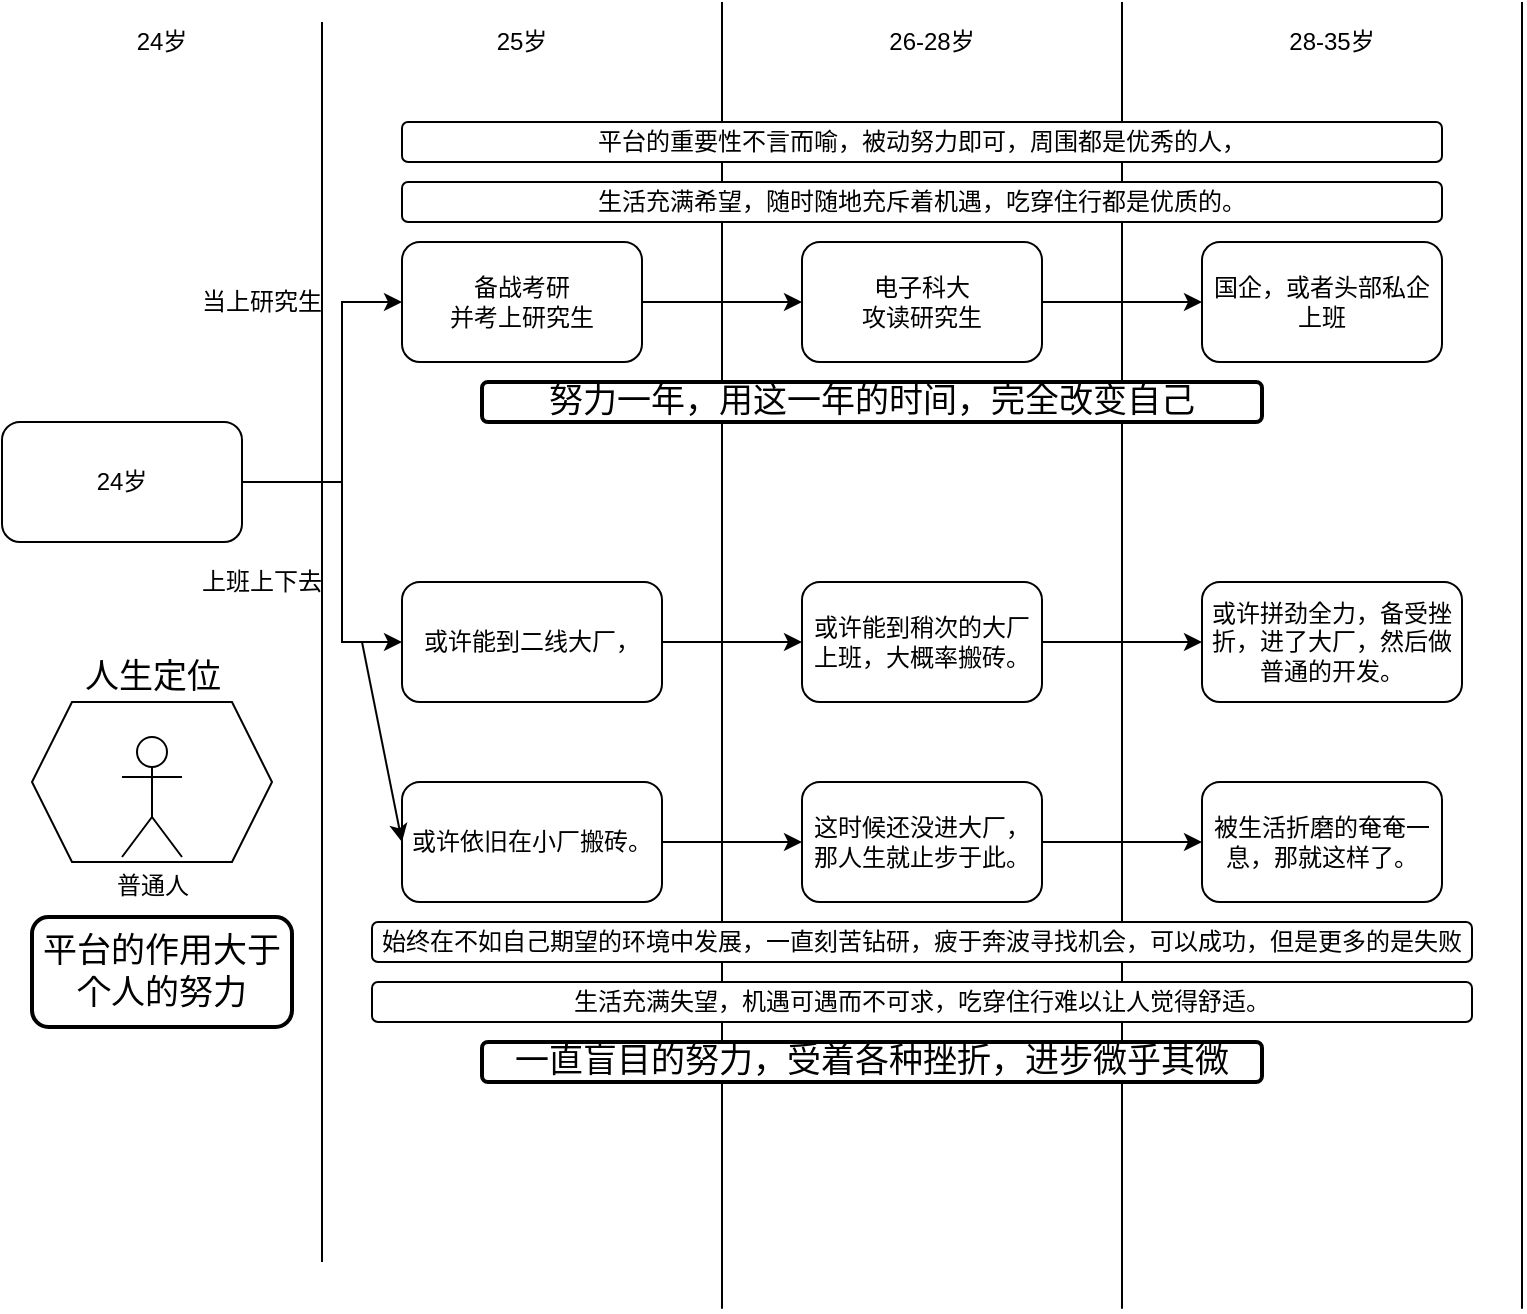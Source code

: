 <mxfile version="14.8.4" type="github">
  <diagram id="4w0ccPDh1an9Qw12JjNh" name="Page-1">
    <mxGraphModel dx="1185" dy="635" grid="1" gridSize="10" guides="1" tooltips="1" connect="1" arrows="1" fold="1" page="1" pageScale="1" pageWidth="827" pageHeight="1169" math="0" shadow="0">
      <root>
        <mxCell id="0" />
        <mxCell id="1" parent="0" />
        <mxCell id="yW3tKd6YztMTBVNPVT-j-6" value="" style="edgeStyle=orthogonalEdgeStyle;rounded=0;orthogonalLoop=1;jettySize=auto;html=1;" edge="1" parent="1" source="yW3tKd6YztMTBVNPVT-j-1" target="yW3tKd6YztMTBVNPVT-j-5">
          <mxGeometry relative="1" as="geometry">
            <Array as="points">
              <mxPoint x="170" y="240" />
              <mxPoint x="170" y="150" />
            </Array>
          </mxGeometry>
        </mxCell>
        <mxCell id="yW3tKd6YztMTBVNPVT-j-12" style="edgeStyle=orthogonalEdgeStyle;rounded=0;orthogonalLoop=1;jettySize=auto;html=1;entryX=0;entryY=0.5;entryDx=0;entryDy=0;" edge="1" parent="1" source="yW3tKd6YztMTBVNPVT-j-1" target="yW3tKd6YztMTBVNPVT-j-10">
          <mxGeometry relative="1" as="geometry">
            <Array as="points">
              <mxPoint x="170" y="240" />
              <mxPoint x="170" y="320" />
            </Array>
          </mxGeometry>
        </mxCell>
        <mxCell id="yW3tKd6YztMTBVNPVT-j-1" value="24岁" style="rounded=1;whiteSpace=wrap;html=1;" vertex="1" parent="1">
          <mxGeometry y="210" width="120" height="60" as="geometry" />
        </mxCell>
        <mxCell id="yW3tKd6YztMTBVNPVT-j-4" value="" style="endArrow=none;html=1;" edge="1" parent="1">
          <mxGeometry width="50" height="50" relative="1" as="geometry">
            <mxPoint x="160" y="630" as="sourcePoint" />
            <mxPoint x="160" y="10" as="targetPoint" />
          </mxGeometry>
        </mxCell>
        <mxCell id="yW3tKd6YztMTBVNPVT-j-17" value="" style="edgeStyle=orthogonalEdgeStyle;rounded=0;orthogonalLoop=1;jettySize=auto;html=1;" edge="1" parent="1" source="yW3tKd6YztMTBVNPVT-j-5" target="yW3tKd6YztMTBVNPVT-j-16">
          <mxGeometry relative="1" as="geometry" />
        </mxCell>
        <mxCell id="yW3tKd6YztMTBVNPVT-j-5" value="备战考研&lt;br&gt;并考上研究生" style="rounded=1;whiteSpace=wrap;html=1;" vertex="1" parent="1">
          <mxGeometry x="200" y="120" width="120" height="60" as="geometry" />
        </mxCell>
        <mxCell id="yW3tKd6YztMTBVNPVT-j-7" value="当上研究生" style="text;html=1;strokeColor=none;fillColor=none;align=center;verticalAlign=middle;whiteSpace=wrap;rounded=0;" vertex="1" parent="1">
          <mxGeometry x="85" y="140" width="90" height="20" as="geometry" />
        </mxCell>
        <mxCell id="yW3tKd6YztMTBVNPVT-j-25" value="" style="edgeStyle=orthogonalEdgeStyle;rounded=0;orthogonalLoop=1;jettySize=auto;html=1;" edge="1" parent="1" source="yW3tKd6YztMTBVNPVT-j-10" target="yW3tKd6YztMTBVNPVT-j-24">
          <mxGeometry relative="1" as="geometry" />
        </mxCell>
        <mxCell id="yW3tKd6YztMTBVNPVT-j-10" value="或许能到二线大厂，&lt;br&gt;" style="rounded=1;whiteSpace=wrap;html=1;" vertex="1" parent="1">
          <mxGeometry x="200" y="290" width="130" height="60" as="geometry" />
        </mxCell>
        <mxCell id="yW3tKd6YztMTBVNPVT-j-11" value="上班上下去" style="text;html=1;strokeColor=none;fillColor=none;align=center;verticalAlign=middle;whiteSpace=wrap;rounded=0;" vertex="1" parent="1">
          <mxGeometry x="95" y="280" width="70" height="20" as="geometry" />
        </mxCell>
        <mxCell id="yW3tKd6YztMTBVNPVT-j-13" value="" style="endArrow=none;html=1;" edge="1" parent="1">
          <mxGeometry width="50" height="50" relative="1" as="geometry">
            <mxPoint x="360" y="653.333" as="sourcePoint" />
            <mxPoint x="360" as="targetPoint" />
          </mxGeometry>
        </mxCell>
        <mxCell id="yW3tKd6YztMTBVNPVT-j-14" value="24岁" style="text;html=1;strokeColor=none;fillColor=none;align=center;verticalAlign=middle;whiteSpace=wrap;rounded=0;" vertex="1" parent="1">
          <mxGeometry x="60" y="10" width="40" height="20" as="geometry" />
        </mxCell>
        <mxCell id="yW3tKd6YztMTBVNPVT-j-15" value="25岁" style="text;html=1;strokeColor=none;fillColor=none;align=center;verticalAlign=middle;whiteSpace=wrap;rounded=0;" vertex="1" parent="1">
          <mxGeometry x="240" y="10" width="40" height="20" as="geometry" />
        </mxCell>
        <mxCell id="yW3tKd6YztMTBVNPVT-j-21" value="" style="edgeStyle=orthogonalEdgeStyle;rounded=0;orthogonalLoop=1;jettySize=auto;html=1;" edge="1" parent="1" source="yW3tKd6YztMTBVNPVT-j-16" target="yW3tKd6YztMTBVNPVT-j-20">
          <mxGeometry relative="1" as="geometry" />
        </mxCell>
        <mxCell id="yW3tKd6YztMTBVNPVT-j-16" value="电子科大&lt;br&gt;攻读研究生" style="rounded=1;whiteSpace=wrap;html=1;" vertex="1" parent="1">
          <mxGeometry x="400" y="120" width="120" height="60" as="geometry" />
        </mxCell>
        <mxCell id="yW3tKd6YztMTBVNPVT-j-18" value="" style="endArrow=none;html=1;" edge="1" parent="1">
          <mxGeometry width="50" height="50" relative="1" as="geometry">
            <mxPoint x="560" y="653.333" as="sourcePoint" />
            <mxPoint x="560" as="targetPoint" />
          </mxGeometry>
        </mxCell>
        <mxCell id="yW3tKd6YztMTBVNPVT-j-19" value="" style="endArrow=none;html=1;" edge="1" parent="1">
          <mxGeometry width="50" height="50" relative="1" as="geometry">
            <mxPoint x="760" y="653.333" as="sourcePoint" />
            <mxPoint x="760" as="targetPoint" />
          </mxGeometry>
        </mxCell>
        <mxCell id="yW3tKd6YztMTBVNPVT-j-20" value="国企，或者头部私企上班" style="whiteSpace=wrap;html=1;rounded=1;" vertex="1" parent="1">
          <mxGeometry x="600" y="120" width="120" height="60" as="geometry" />
        </mxCell>
        <mxCell id="yW3tKd6YztMTBVNPVT-j-22" value="26-28岁" style="text;html=1;strokeColor=none;fillColor=none;align=center;verticalAlign=middle;whiteSpace=wrap;rounded=0;" vertex="1" parent="1">
          <mxGeometry x="440" y="10" width="50" height="20" as="geometry" />
        </mxCell>
        <mxCell id="yW3tKd6YztMTBVNPVT-j-28" value="" style="edgeStyle=orthogonalEdgeStyle;rounded=0;orthogonalLoop=1;jettySize=auto;html=1;" edge="1" parent="1" source="yW3tKd6YztMTBVNPVT-j-24" target="yW3tKd6YztMTBVNPVT-j-27">
          <mxGeometry relative="1" as="geometry" />
        </mxCell>
        <mxCell id="yW3tKd6YztMTBVNPVT-j-24" value="或许能到稍次的大厂上班，大概率搬砖。&lt;br&gt;" style="whiteSpace=wrap;html=1;rounded=1;" vertex="1" parent="1">
          <mxGeometry x="400" y="290" width="120" height="60" as="geometry" />
        </mxCell>
        <mxCell id="yW3tKd6YztMTBVNPVT-j-26" value="28-35岁" style="text;html=1;strokeColor=none;fillColor=none;align=center;verticalAlign=middle;whiteSpace=wrap;rounded=0;" vertex="1" parent="1">
          <mxGeometry x="640" y="10" width="50" height="20" as="geometry" />
        </mxCell>
        <mxCell id="yW3tKd6YztMTBVNPVT-j-27" value="或许拼劲全力，备受挫折，进了大厂，然后做普通的开发。" style="whiteSpace=wrap;html=1;rounded=1;" vertex="1" parent="1">
          <mxGeometry x="600" y="290" width="130" height="60" as="geometry" />
        </mxCell>
        <mxCell id="yW3tKd6YztMTBVNPVT-j-30" value="平台的重要性不言而喻，被动努力即可，周围都是优秀的人，" style="rounded=1;whiteSpace=wrap;html=1;" vertex="1" parent="1">
          <mxGeometry x="200" y="60" width="520" height="20" as="geometry" />
        </mxCell>
        <mxCell id="yW3tKd6YztMTBVNPVT-j-34" value="" style="edgeStyle=orthogonalEdgeStyle;rounded=0;orthogonalLoop=1;jettySize=auto;html=1;" edge="1" parent="1" source="yW3tKd6YztMTBVNPVT-j-31" target="yW3tKd6YztMTBVNPVT-j-33">
          <mxGeometry relative="1" as="geometry" />
        </mxCell>
        <mxCell id="yW3tKd6YztMTBVNPVT-j-31" value="&lt;span&gt;这时候还没进大厂，那人生就止步于此。&lt;/span&gt;" style="rounded=1;whiteSpace=wrap;html=1;" vertex="1" parent="1">
          <mxGeometry x="400" y="390" width="120" height="60" as="geometry" />
        </mxCell>
        <mxCell id="yW3tKd6YztMTBVNPVT-j-33" value="&lt;span&gt;被生活折磨的奄奄一息，那就这样了。&lt;/span&gt;" style="whiteSpace=wrap;html=1;rounded=1;" vertex="1" parent="1">
          <mxGeometry x="600" y="390" width="120" height="60" as="geometry" />
        </mxCell>
        <mxCell id="yW3tKd6YztMTBVNPVT-j-37" value="" style="edgeStyle=orthogonalEdgeStyle;rounded=0;orthogonalLoop=1;jettySize=auto;html=1;" edge="1" parent="1" source="yW3tKd6YztMTBVNPVT-j-35" target="yW3tKd6YztMTBVNPVT-j-31">
          <mxGeometry relative="1" as="geometry" />
        </mxCell>
        <mxCell id="yW3tKd6YztMTBVNPVT-j-35" value="&lt;span&gt;或许依旧在小厂搬砖。&lt;/span&gt;" style="rounded=1;whiteSpace=wrap;html=1;" vertex="1" parent="1">
          <mxGeometry x="200" y="390" width="130" height="60" as="geometry" />
        </mxCell>
        <mxCell id="yW3tKd6YztMTBVNPVT-j-36" value="" style="endArrow=classic;html=1;entryX=0;entryY=0.5;entryDx=0;entryDy=0;" edge="1" parent="1" target="yW3tKd6YztMTBVNPVT-j-35">
          <mxGeometry width="50" height="50" relative="1" as="geometry">
            <mxPoint x="180" y="320" as="sourcePoint" />
            <mxPoint x="180" y="430" as="targetPoint" />
          </mxGeometry>
        </mxCell>
        <mxCell id="yW3tKd6YztMTBVNPVT-j-38" value="" style="shape=hexagon;perimeter=hexagonPerimeter2;whiteSpace=wrap;html=1;fixedSize=1;" vertex="1" parent="1">
          <mxGeometry x="15" y="350" width="120" height="80" as="geometry" />
        </mxCell>
        <mxCell id="yW3tKd6YztMTBVNPVT-j-39" value="普通人" style="shape=umlActor;verticalLabelPosition=bottom;verticalAlign=top;html=1;outlineConnect=0;" vertex="1" parent="1">
          <mxGeometry x="60" y="367.5" width="30" height="60" as="geometry" />
        </mxCell>
        <mxCell id="yW3tKd6YztMTBVNPVT-j-40" value="人生定位" style="text;html=1;strokeColor=none;fillColor=none;align=center;verticalAlign=middle;whiteSpace=wrap;rounded=0;strokeWidth=2;fontSize=17;" vertex="1" parent="1">
          <mxGeometry x="32.5" y="327.5" width="85" height="20" as="geometry" />
        </mxCell>
        <mxCell id="yW3tKd6YztMTBVNPVT-j-41" value="始终在不如自己期望的环境中发展，一直刻苦钻研，疲于奔波寻找机会，可以成功，但是更多的是失败" style="rounded=1;whiteSpace=wrap;html=1;" vertex="1" parent="1">
          <mxGeometry x="185" y="460" width="550" height="20" as="geometry" />
        </mxCell>
        <mxCell id="yW3tKd6YztMTBVNPVT-j-43" value="努力一年，用这一年的时间，完全改变自己" style="rounded=1;whiteSpace=wrap;html=1;fontSize=17;strokeWidth=2;" vertex="1" parent="1">
          <mxGeometry x="240" y="190" width="390" height="20" as="geometry" />
        </mxCell>
        <mxCell id="yW3tKd6YztMTBVNPVT-j-48" value="平台的作用大于个人的努力" style="rounded=1;whiteSpace=wrap;html=1;fontSize=17;strokeWidth=2;" vertex="1" parent="1">
          <mxGeometry x="15" y="457.5" width="130" height="55" as="geometry" />
        </mxCell>
        <mxCell id="yW3tKd6YztMTBVNPVT-j-49" value="生活充满希望，随时随地充斥着机遇，吃穿住行都是优质的。" style="rounded=1;whiteSpace=wrap;html=1;" vertex="1" parent="1">
          <mxGeometry x="200" y="90" width="520" height="20" as="geometry" />
        </mxCell>
        <mxCell id="yW3tKd6YztMTBVNPVT-j-50" value="生活充满失望，机遇可遇而不可求，吃穿住行难以让人觉得舒适。" style="rounded=1;whiteSpace=wrap;html=1;" vertex="1" parent="1">
          <mxGeometry x="185" y="490" width="550" height="20" as="geometry" />
        </mxCell>
        <mxCell id="yW3tKd6YztMTBVNPVT-j-51" value="一直盲目的努力，受着各种挫折，进步微乎其微" style="rounded=1;whiteSpace=wrap;html=1;fontSize=17;strokeWidth=2;" vertex="1" parent="1">
          <mxGeometry x="240" y="520" width="390" height="20" as="geometry" />
        </mxCell>
      </root>
    </mxGraphModel>
  </diagram>
</mxfile>

